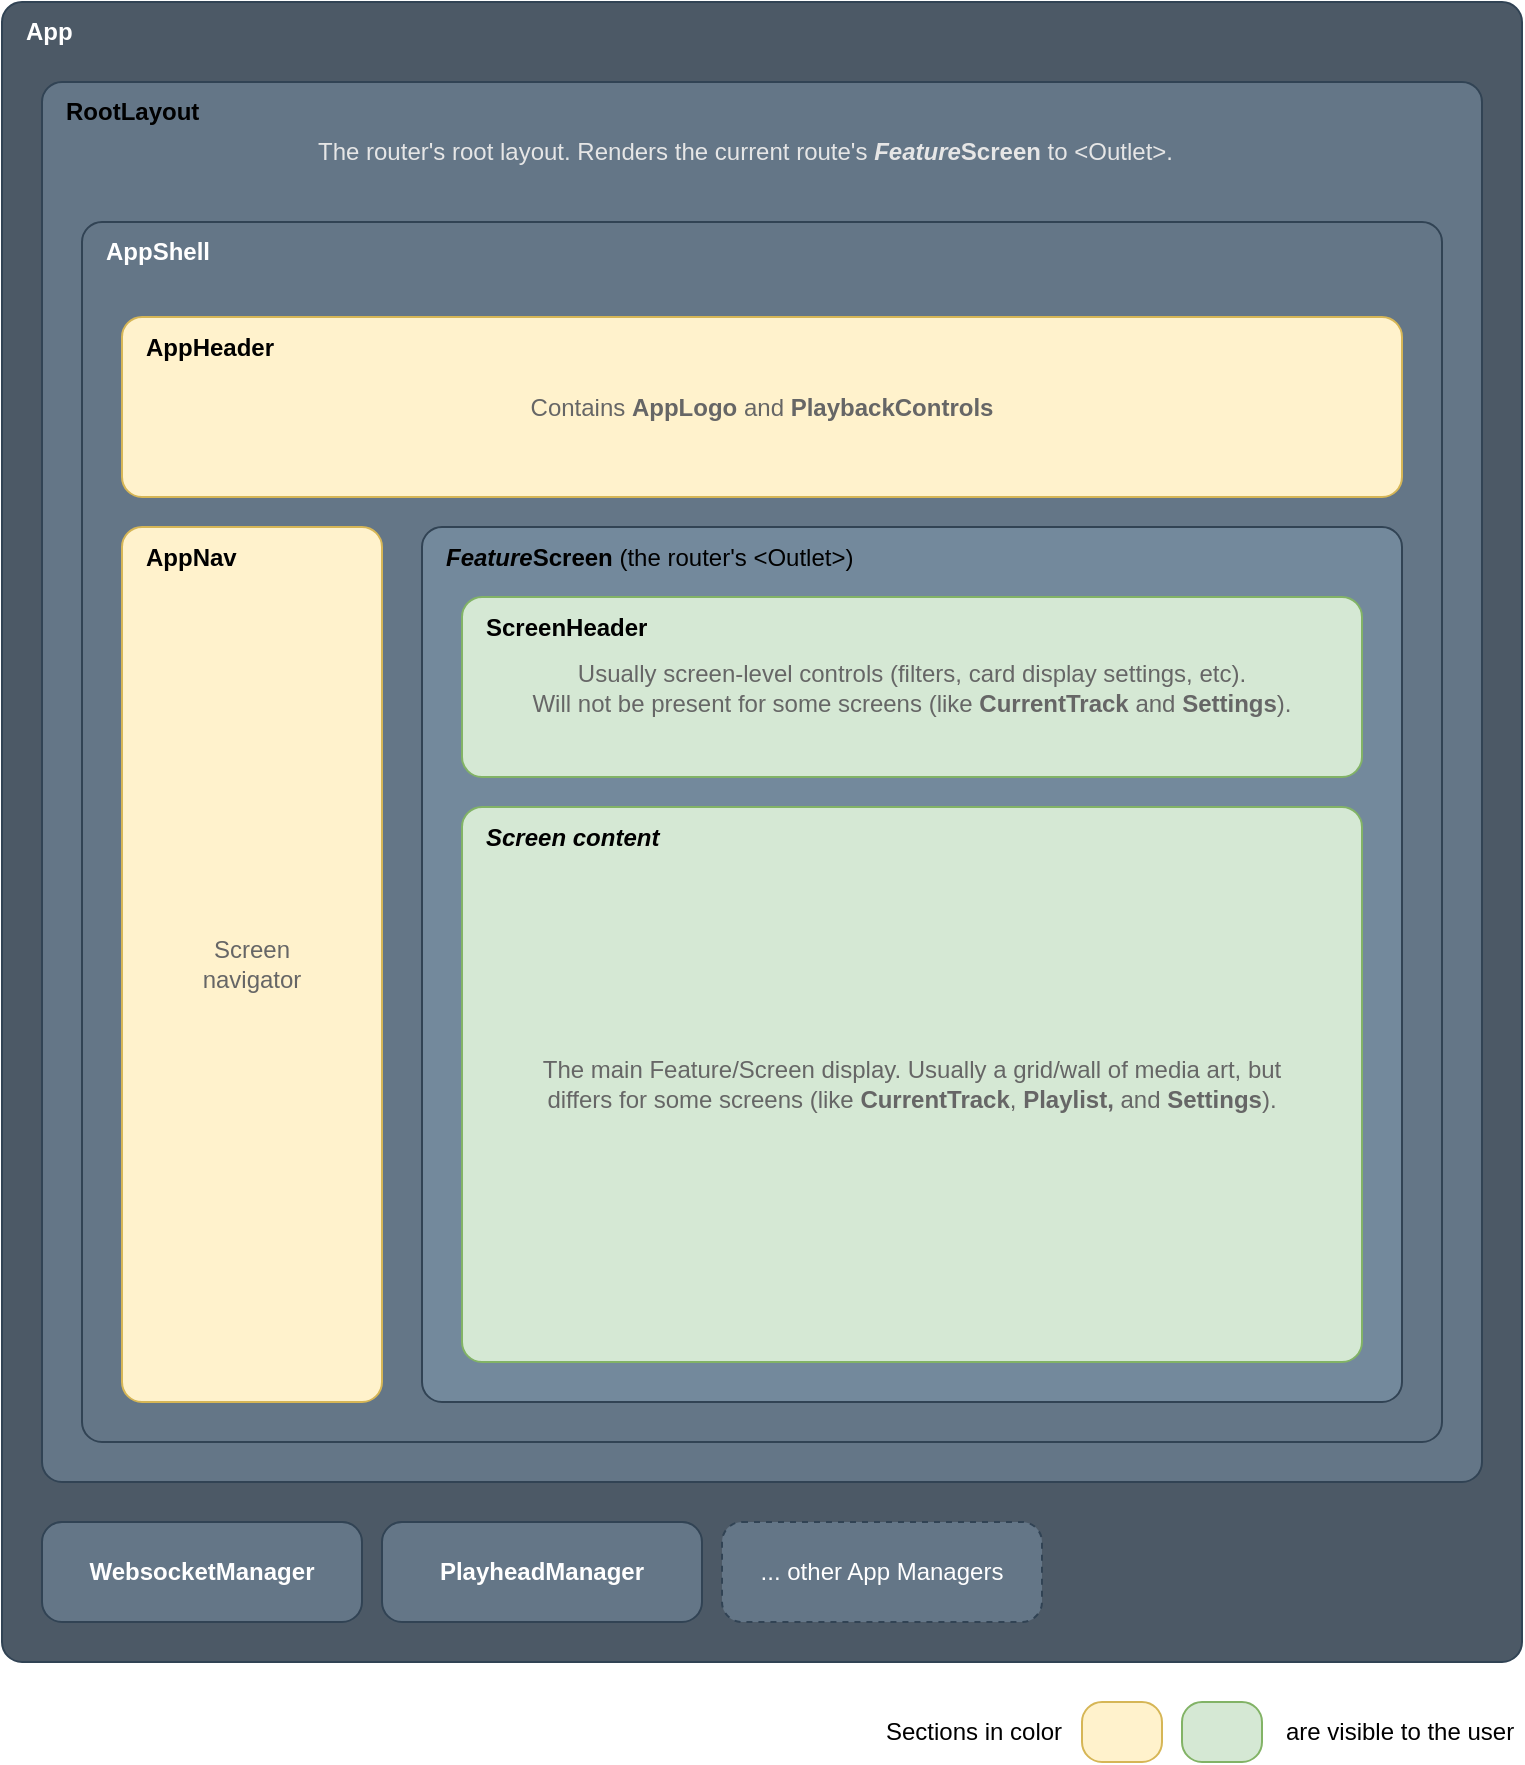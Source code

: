 <mxfile version="21.1.2" type="device">
  <diagram name="Page-1" id="fxVtz6rAhoFoqieGj_HZ">
    <mxGraphModel dx="840" dy="1115" grid="1" gridSize="10" guides="1" tooltips="1" connect="1" arrows="1" fold="1" page="1" pageScale="1" pageWidth="1654" pageHeight="1169" math="0" shadow="0">
      <root>
        <mxCell id="0" />
        <mxCell id="1" parent="0" />
        <mxCell id="FBGZLGpXqu1U4v_5k71J-6" value="" style="rounded=1;whiteSpace=wrap;html=1;absoluteArcSize=1;fillColor=#4C5966;fontColor=#ffffff;strokeColor=#314354;strokeWidth=1;" parent="1" vertex="1">
          <mxGeometry x="240" y="80" width="760" height="830" as="geometry" />
        </mxCell>
        <mxCell id="FBGZLGpXqu1U4v_5k71J-1" value="" style="rounded=1;whiteSpace=wrap;html=1;absoluteArcSize=1;fillColor=#647687;fontColor=#ffffff;strokeColor=#314354;strokeWidth=1;" parent="1" vertex="1">
          <mxGeometry x="260" y="120" width="720" height="700" as="geometry" />
        </mxCell>
        <mxCell id="FBGZLGpXqu1U4v_5k71J-9" value="" style="rounded=1;whiteSpace=wrap;html=1;absoluteArcSize=1;fillColor=#647687;fontColor=#ffffff;strokeColor=#314354;strokeWidth=1;" parent="1" vertex="1">
          <mxGeometry x="280" y="190" width="680" height="610" as="geometry" />
        </mxCell>
        <mxCell id="FBGZLGpXqu1U4v_5k71J-2" value="&lt;font color=&quot;#666666&quot;&gt;Screen&lt;br&gt;navigator&lt;/font&gt;" style="rounded=1;whiteSpace=wrap;html=1;absoluteArcSize=1;fillColor=#fff2cc;strokeColor=#d6b656;strokeWidth=1;" parent="1" vertex="1">
          <mxGeometry x="300" y="342.5" width="130" height="437.5" as="geometry" />
        </mxCell>
        <mxCell id="FBGZLGpXqu1U4v_5k71J-3" value="&lt;font color=&quot;#666666&quot;&gt;Contains &lt;b style=&quot;&quot;&gt;AppLogo&lt;/b&gt;&amp;nbsp;and &lt;b style=&quot;&quot;&gt;PlaybackControls&lt;/b&gt;&lt;/font&gt;" style="rounded=1;whiteSpace=wrap;html=1;absoluteArcSize=1;fillColor=#fff2cc;strokeColor=#d6b656;strokeWidth=1;" parent="1" vertex="1">
          <mxGeometry x="300" y="237.5" width="640" height="90" as="geometry" />
        </mxCell>
        <mxCell id="FBGZLGpXqu1U4v_5k71J-7" value="&lt;font color=&quot;#ffffff&quot;&gt;App&lt;/font&gt;" style="text;html=1;strokeColor=none;fillColor=none;align=left;verticalAlign=middle;whiteSpace=wrap;rounded=0;fontStyle=1" parent="1" vertex="1">
          <mxGeometry x="250" y="80" width="60" height="30" as="geometry" />
        </mxCell>
        <mxCell id="FBGZLGpXqu1U4v_5k71J-8" value="RootLayout" style="text;html=1;strokeColor=none;fillColor=none;align=left;verticalAlign=middle;whiteSpace=wrap;rounded=0;fontStyle=1" parent="1" vertex="1">
          <mxGeometry x="270" y="120" width="90" height="30" as="geometry" />
        </mxCell>
        <mxCell id="FBGZLGpXqu1U4v_5k71J-10" value="&lt;font color=&quot;#ffffff&quot;&gt;AppShell&lt;/font&gt;" style="text;html=1;strokeColor=none;fillColor=none;align=left;verticalAlign=middle;whiteSpace=wrap;rounded=0;fontStyle=1" parent="1" vertex="1">
          <mxGeometry x="290" y="190" width="80" height="30" as="geometry" />
        </mxCell>
        <mxCell id="FBGZLGpXqu1U4v_5k71J-11" value="" style="rounded=1;whiteSpace=wrap;html=1;absoluteArcSize=1;fillColor=#73899C;fontColor=#ffffff;strokeColor=#314354;strokeWidth=1;" parent="1" vertex="1">
          <mxGeometry x="450" y="342.5" width="490" height="437.5" as="geometry" />
        </mxCell>
        <mxCell id="FBGZLGpXqu1U4v_5k71J-4" value="&lt;font color=&quot;#666666&quot;&gt;Usually screen-level controls (filters, card display settings, etc).&lt;br&gt;Will not be present for some screens (like &lt;b style=&quot;&quot;&gt;CurrentTrack&lt;/b&gt; and&amp;nbsp;&lt;b style=&quot;&quot;&gt;Settings&lt;/b&gt;).&lt;/font&gt;" style="rounded=1;whiteSpace=wrap;html=1;absoluteArcSize=1;fillColor=#d5e8d4;strokeColor=#82b366;spacingLeft=0;spacing=2;strokeWidth=1;" parent="1" vertex="1">
          <mxGeometry x="470" y="377.5" width="450" height="90" as="geometry" />
        </mxCell>
        <mxCell id="FBGZLGpXqu1U4v_5k71J-5" value="&lt;font color=&quot;#666666&quot;&gt;The main Feature/Screen display. Usually a grid/wall of media art, but&lt;br&gt;differs for some screens (like &lt;b style=&quot;&quot;&gt;CurrentTrack&lt;/b&gt;,&amp;nbsp;&lt;b style=&quot;&quot;&gt;Playlist,&lt;/b&gt; and &lt;b style=&quot;&quot;&gt;Settings&lt;/b&gt;).&lt;/font&gt;" style="rounded=1;whiteSpace=wrap;html=1;absoluteArcSize=1;fillColor=#d5e8d4;strokeColor=#82b366;strokeWidth=1;" parent="1" vertex="1">
          <mxGeometry x="470" y="482.5" width="450" height="277.5" as="geometry" />
        </mxCell>
        <mxCell id="FBGZLGpXqu1U4v_5k71J-12" value="&lt;font color=&quot;#000000&quot;&gt;AppHeader&lt;/font&gt;" style="text;html=1;strokeColor=none;fillColor=none;align=left;verticalAlign=middle;whiteSpace=wrap;rounded=0;fontStyle=1" parent="1" vertex="1">
          <mxGeometry x="310" y="237.5" width="80" height="30" as="geometry" />
        </mxCell>
        <mxCell id="FBGZLGpXqu1U4v_5k71J-13" value="&lt;font color=&quot;#000000&quot;&gt;AppNav&lt;/font&gt;" style="text;html=1;strokeColor=none;fillColor=none;align=left;verticalAlign=middle;whiteSpace=wrap;rounded=0;fontStyle=1" parent="1" vertex="1">
          <mxGeometry x="310" y="342.5" width="80" height="30" as="geometry" />
        </mxCell>
        <mxCell id="FBGZLGpXqu1U4v_5k71J-14" value="&lt;b&gt;&lt;i&gt;Feature&lt;/i&gt;Screen&lt;/b&gt;&amp;nbsp;(the router&#39;s &amp;lt;Outlet&amp;gt;)" style="text;html=1;strokeColor=none;fillColor=none;align=left;verticalAlign=middle;whiteSpace=wrap;rounded=0;" parent="1" vertex="1">
          <mxGeometry x="460" y="342.5" width="210" height="30" as="geometry" />
        </mxCell>
        <mxCell id="FBGZLGpXqu1U4v_5k71J-16" value="&lt;font color=&quot;#000000&quot;&gt;ScreenHeader&lt;/font&gt;" style="text;html=1;strokeColor=none;fillColor=none;align=left;verticalAlign=middle;whiteSpace=wrap;rounded=0;fontStyle=1" parent="1" vertex="1">
          <mxGeometry x="480" y="377.5" width="130" height="30" as="geometry" />
        </mxCell>
        <mxCell id="FBGZLGpXqu1U4v_5k71J-17" value="&lt;i&gt;&lt;font color=&quot;#000000&quot;&gt;Screen content&lt;/font&gt;&lt;/i&gt;" style="text;html=1;strokeColor=none;fillColor=none;align=left;verticalAlign=middle;whiteSpace=wrap;rounded=0;fontStyle=1" parent="1" vertex="1">
          <mxGeometry x="480" y="482.5" width="130" height="30" as="geometry" />
        </mxCell>
        <mxCell id="FBGZLGpXqu1U4v_5k71J-18" value="&lt;font color=&quot;#e6e6e6&quot;&gt;The router&#39;s root layout. Renders the current route&#39;s&amp;nbsp;&lt;b style=&quot;&quot;&gt;&lt;i&gt;Feature&lt;/i&gt;Screen&lt;/b&gt;&amp;nbsp;to &amp;lt;Outlet&amp;gt;.&lt;/font&gt;" style="text;html=1;strokeColor=none;fillColor=none;align=left;verticalAlign=middle;whiteSpace=wrap;rounded=0;" parent="1" vertex="1">
          <mxGeometry x="396.25" y="140" width="447.5" height="30" as="geometry" />
        </mxCell>
        <mxCell id="FBGZLGpXqu1U4v_5k71J-20" value="&lt;b&gt;WebsocketManager&lt;/b&gt;" style="rounded=1;whiteSpace=wrap;html=1;absoluteArcSize=1;fillColor=#647687;fontColor=#ffffff;strokeColor=#314354;strokeWidth=1;" parent="1" vertex="1">
          <mxGeometry x="260" y="840" width="160" height="50" as="geometry" />
        </mxCell>
        <mxCell id="FBGZLGpXqu1U4v_5k71J-21" value="&lt;b&gt;PlayheadManager&lt;/b&gt;" style="rounded=1;whiteSpace=wrap;html=1;absoluteArcSize=1;fillColor=#647687;fontColor=#ffffff;strokeColor=#314354;strokeWidth=1;" parent="1" vertex="1">
          <mxGeometry x="430" y="840" width="160" height="50" as="geometry" />
        </mxCell>
        <mxCell id="FBGZLGpXqu1U4v_5k71J-22" value="... other App Managers" style="rounded=1;whiteSpace=wrap;html=1;absoluteArcSize=1;dashed=1;fillColor=#647687;fontColor=#ffffff;strokeColor=#314354;strokeWidth=1;" parent="1" vertex="1">
          <mxGeometry x="600" y="840" width="160" height="50" as="geometry" />
        </mxCell>
        <mxCell id="FBGZLGpXqu1U4v_5k71J-23" value="Sections in color" style="text;html=1;strokeColor=none;fillColor=none;align=left;verticalAlign=middle;whiteSpace=wrap;rounded=0;" parent="1" vertex="1">
          <mxGeometry x="680" y="930" width="100" height="30" as="geometry" />
        </mxCell>
        <mxCell id="FBGZLGpXqu1U4v_5k71J-24" value="" style="rounded=1;whiteSpace=wrap;html=1;absoluteArcSize=1;fillColor=#fff2cc;strokeColor=#d6b656;" parent="1" vertex="1">
          <mxGeometry x="780" y="930" width="40" height="30" as="geometry" />
        </mxCell>
        <mxCell id="FBGZLGpXqu1U4v_5k71J-25" value="" style="rounded=1;whiteSpace=wrap;html=1;absoluteArcSize=1;fillColor=#d5e8d4;strokeColor=#82b366;" parent="1" vertex="1">
          <mxGeometry x="830" y="930" width="40" height="30" as="geometry" />
        </mxCell>
        <mxCell id="FBGZLGpXqu1U4v_5k71J-26" value="are visible to the user" style="text;html=1;strokeColor=none;fillColor=none;align=left;verticalAlign=middle;whiteSpace=wrap;rounded=0;" parent="1" vertex="1">
          <mxGeometry x="880" y="930" width="120" height="30" as="geometry" />
        </mxCell>
      </root>
    </mxGraphModel>
  </diagram>
</mxfile>
